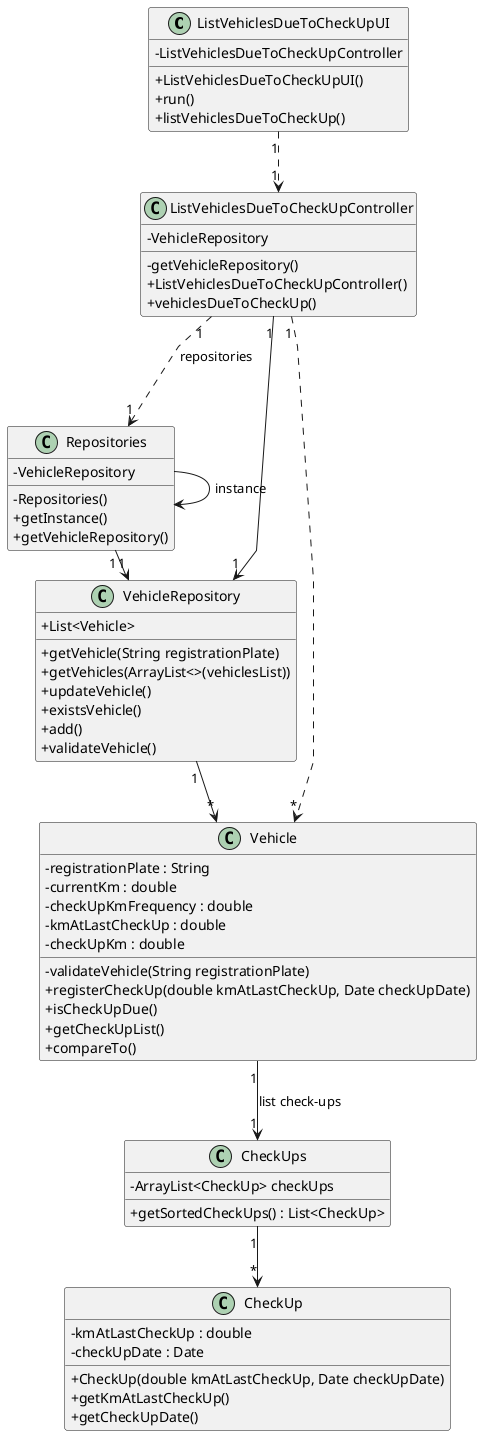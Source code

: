 @startuml
skinparam packageStyle rectangle
skinparam shadowing false
skinparam linetype polyline
skinparam classAttributeIconSize 0


class ListVehiclesDueToCheckUpUI {
    -ListVehiclesDueToCheckUpController
    +ListVehiclesDueToCheckUpUI()
    +run()
    +listVehiclesDueToCheckUp()
}

class ListVehiclesDueToCheckUpController {
    -VehicleRepository
    -getVehicleRepository()
    +ListVehiclesDueToCheckUpController()
    +vehiclesDueToCheckUp()
}

class Repositories {
    -VehicleRepository
    -Repositories()
    +getInstance()
    +getVehicleRepository()
}

class VehicleRepository {
    +List<Vehicle>
    +getVehicle(String registrationPlate)
    +getVehicles(ArrayList<>(vehiclesList))
    +updateVehicle()
    +existsVehicle()
    +add()
    +validateVehicle()
}

class Vehicle {
    - registrationPlate : String
    - currentKm : double
    - checkUpKmFrequency : double
    - kmAtLastCheckUp : double
    - checkUpKm : double
    -validateVehicle(String registrationPlate)
    +registerCheckUp(double kmAtLastCheckUp, Date checkUpDate)
    +isCheckUpDue()
    +getCheckUpList()
    +compareTo()
}

class CheckUp {
- kmAtLastCheckUp : double
- checkUpDate : Date
+ CheckUp(double kmAtLastCheckUp, Date checkUpDate)
+ getKmAtLastCheckUp()
+ getCheckUpDate()
}

class CheckUps {
+getSortedCheckUps() : List<CheckUp>
-ArrayList<CheckUp> checkUps
}


ListVehiclesDueToCheckUpUI "1" ..> "1" ListVehiclesDueToCheckUpController
ListVehiclesDueToCheckUpController "1" ..> "1" Repositories : repositories
Repositories "1" -> "1" VehicleRepository
VehicleRepository "1" --> "*" Vehicle
ListVehiclesDueToCheckUpController "1" ..> "*" Vehicle
ListVehiclesDueToCheckUpController "1" ---> "1" VehicleRepository
Repositories --> Repositories : instance
Vehicle "1" --> "1" CheckUps :list check-ups
CheckUps "1" --> "*" CheckUp

@enduml